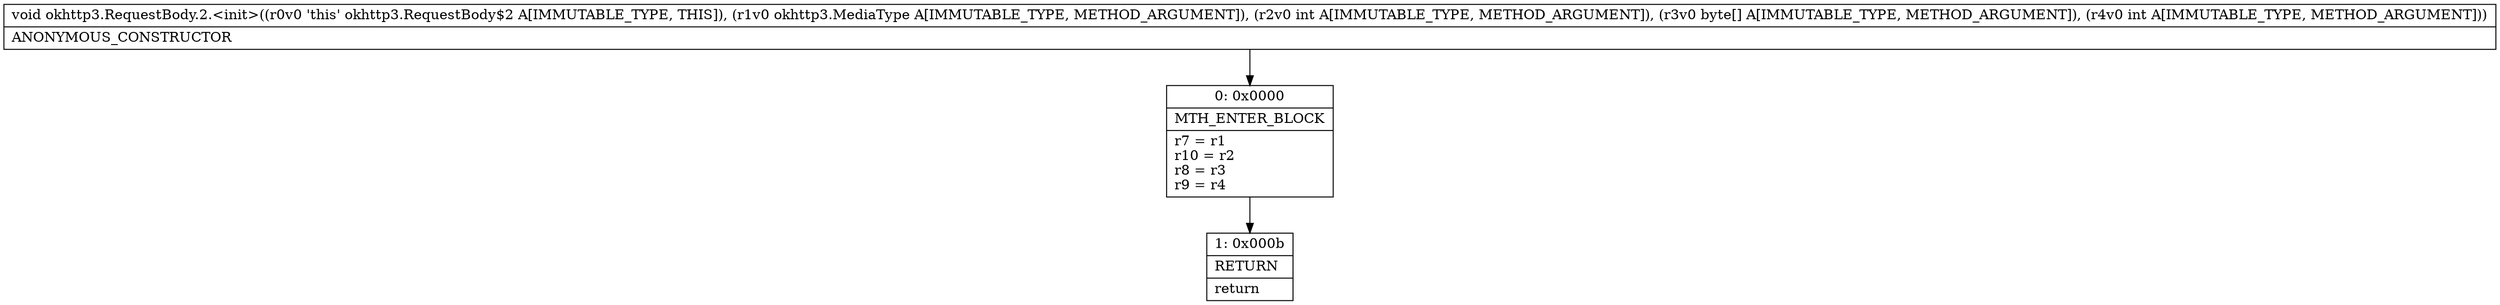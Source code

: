 digraph "CFG forokhttp3.RequestBody.2.\<init\>(Lokhttp3\/MediaType;I[BI)V" {
Node_0 [shape=record,label="{0\:\ 0x0000|MTH_ENTER_BLOCK\l|r7 = r1\lr10 = r2\lr8 = r3\lr9 = r4\l}"];
Node_1 [shape=record,label="{1\:\ 0x000b|RETURN\l|return\l}"];
MethodNode[shape=record,label="{void okhttp3.RequestBody.2.\<init\>((r0v0 'this' okhttp3.RequestBody$2 A[IMMUTABLE_TYPE, THIS]), (r1v0 okhttp3.MediaType A[IMMUTABLE_TYPE, METHOD_ARGUMENT]), (r2v0 int A[IMMUTABLE_TYPE, METHOD_ARGUMENT]), (r3v0 byte[] A[IMMUTABLE_TYPE, METHOD_ARGUMENT]), (r4v0 int A[IMMUTABLE_TYPE, METHOD_ARGUMENT]))  | ANONYMOUS_CONSTRUCTOR\l}"];
MethodNode -> Node_0;
Node_0 -> Node_1;
}

